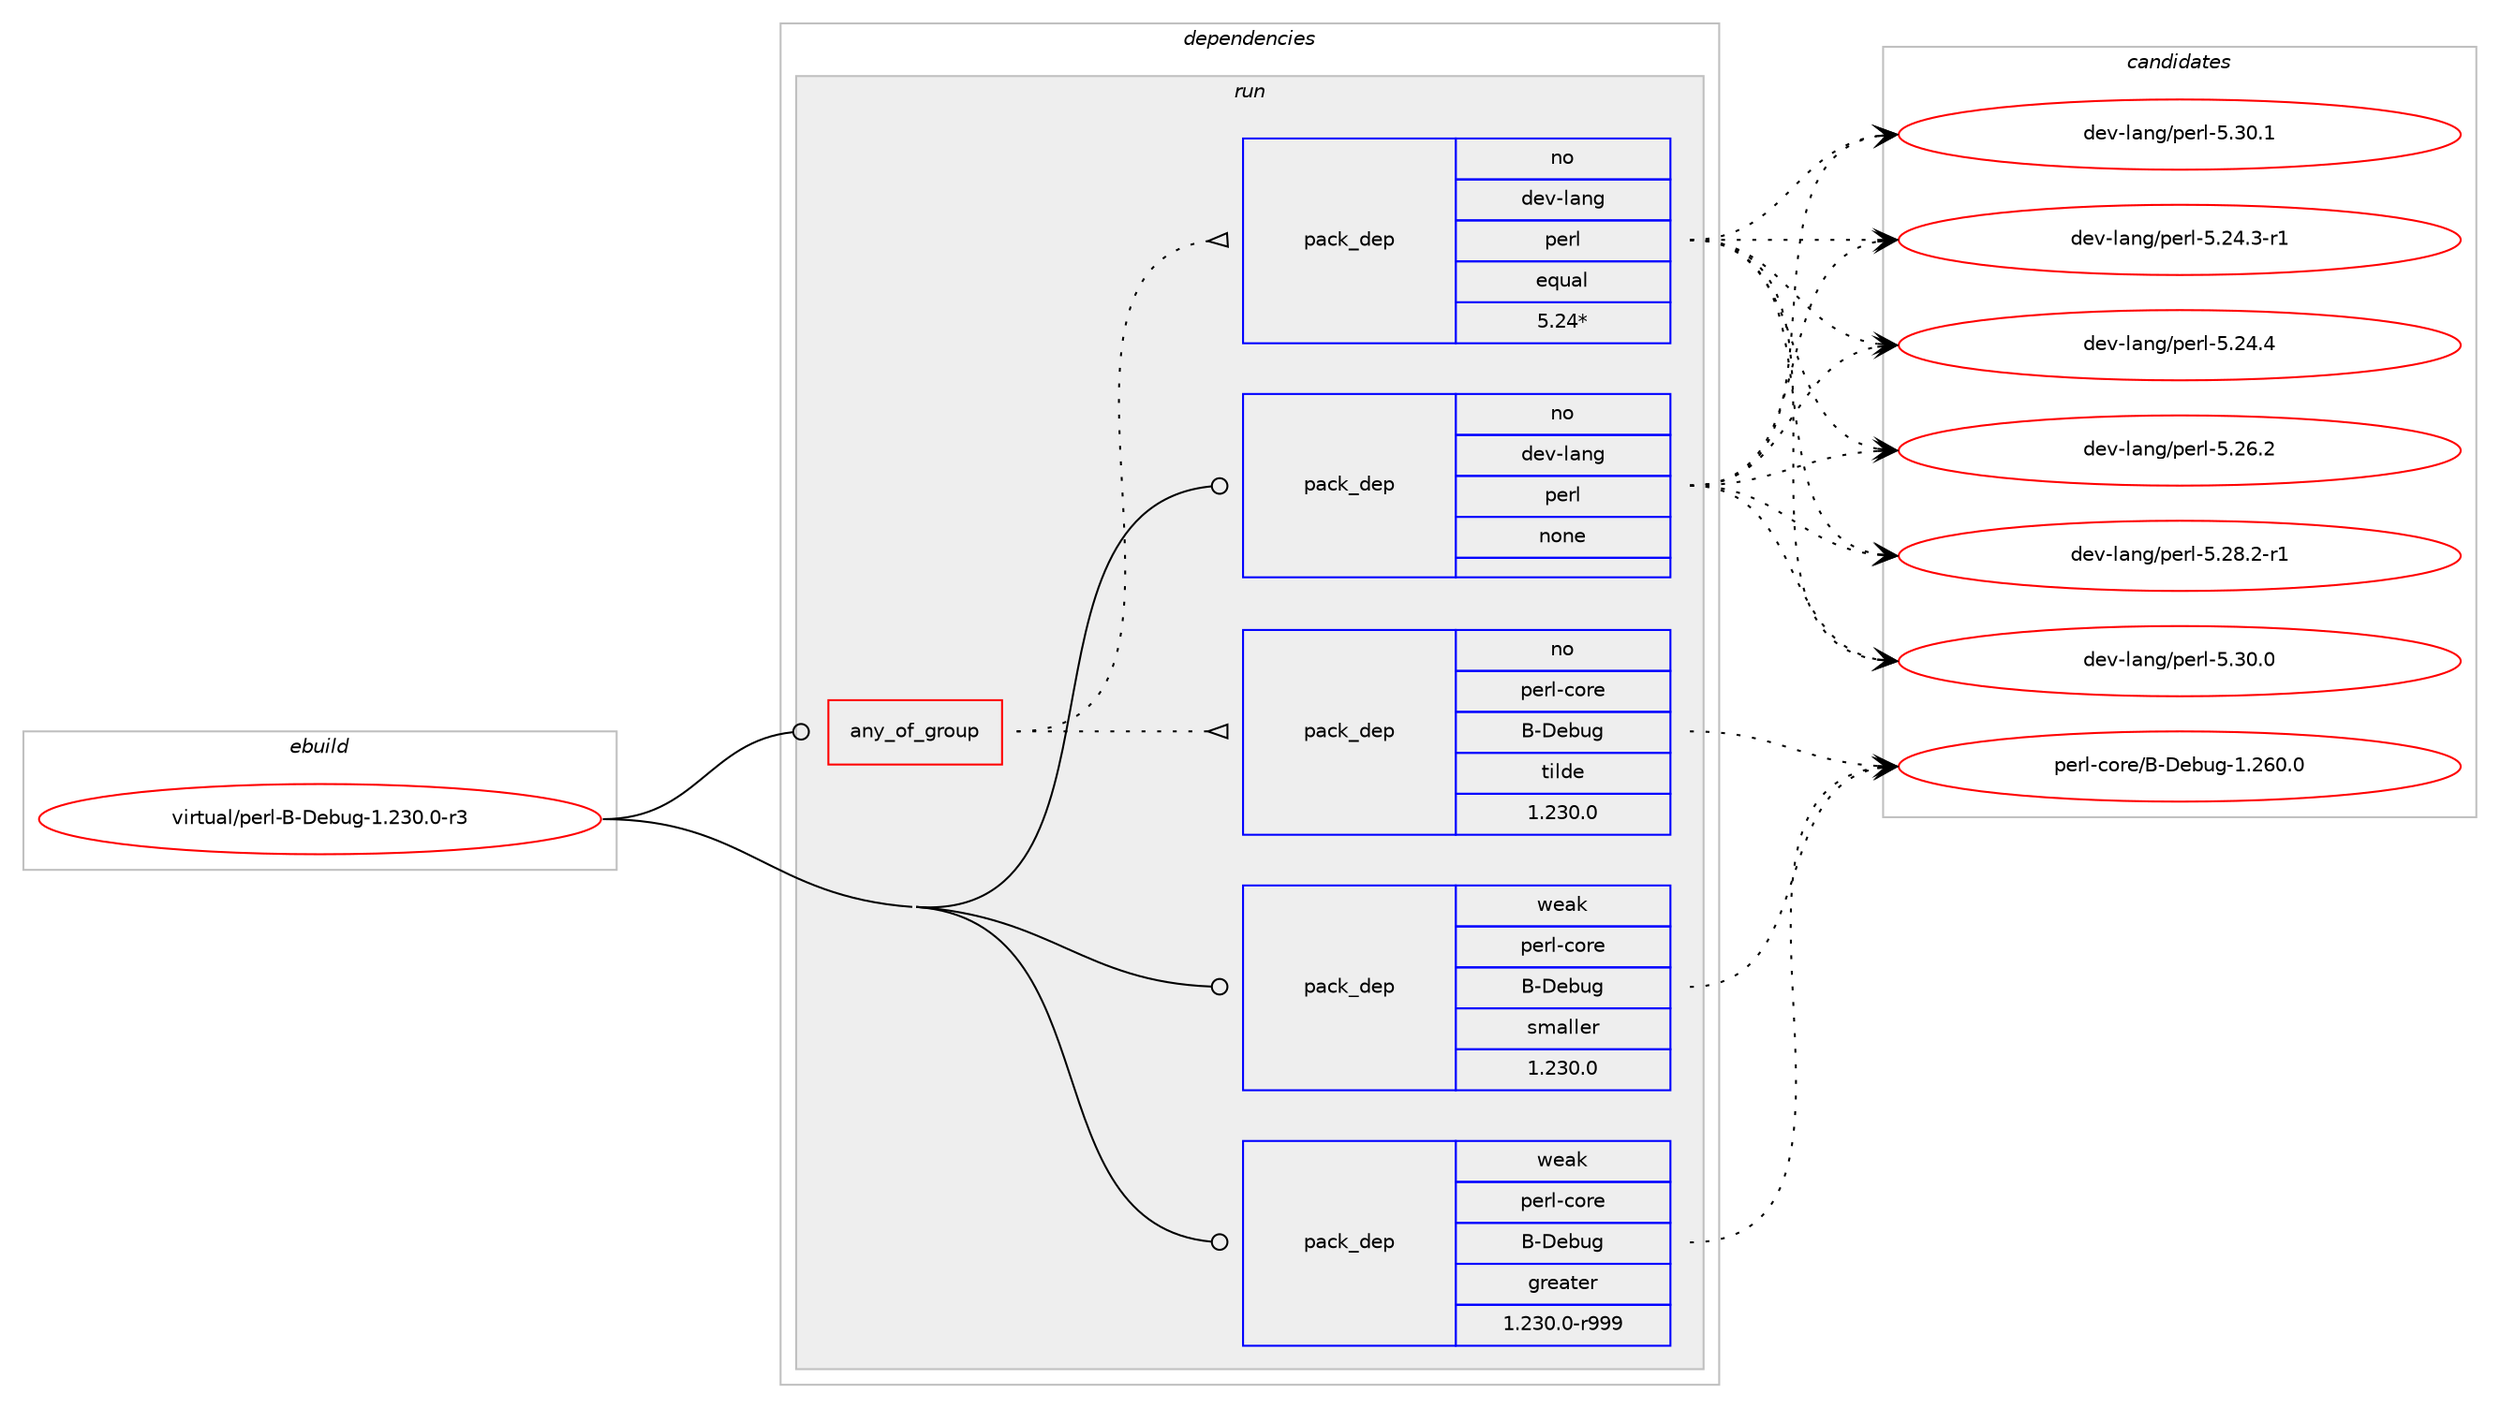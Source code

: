 digraph prolog {

# *************
# Graph options
# *************

newrank=true;
concentrate=true;
compound=true;
graph [rankdir=LR,fontname=Helvetica,fontsize=10,ranksep=1.5];#, ranksep=2.5, nodesep=0.2];
edge  [arrowhead=vee];
node  [fontname=Helvetica,fontsize=10];

# **********
# The ebuild
# **********

subgraph cluster_leftcol {
color=gray;
rank=same;
label=<<i>ebuild</i>>;
id [label="virtual/perl-B-Debug-1.230.0-r3", color=red, width=4, href="../virtual/perl-B-Debug-1.230.0-r3.svg"];
}

# ****************
# The dependencies
# ****************

subgraph cluster_midcol {
color=gray;
label=<<i>dependencies</i>>;
subgraph cluster_compile {
fillcolor="#eeeeee";
style=filled;
label=<<i>compile</i>>;
}
subgraph cluster_compileandrun {
fillcolor="#eeeeee";
style=filled;
label=<<i>compile and run</i>>;
}
subgraph cluster_run {
fillcolor="#eeeeee";
style=filled;
label=<<i>run</i>>;
subgraph any15391 {
dependency900728 [label=<<TABLE BORDER="0" CELLBORDER="1" CELLSPACING="0" CELLPADDING="4"><TR><TD CELLPADDING="10">any_of_group</TD></TR></TABLE>>, shape=none, color=red];subgraph pack668386 {
dependency900729 [label=<<TABLE BORDER="0" CELLBORDER="1" CELLSPACING="0" CELLPADDING="4" WIDTH="220"><TR><TD ROWSPAN="6" CELLPADDING="30">pack_dep</TD></TR><TR><TD WIDTH="110">no</TD></TR><TR><TD>dev-lang</TD></TR><TR><TD>perl</TD></TR><TR><TD>equal</TD></TR><TR><TD>5.24*</TD></TR></TABLE>>, shape=none, color=blue];
}
dependency900728:e -> dependency900729:w [weight=20,style="dotted",arrowhead="oinv"];
subgraph pack668387 {
dependency900730 [label=<<TABLE BORDER="0" CELLBORDER="1" CELLSPACING="0" CELLPADDING="4" WIDTH="220"><TR><TD ROWSPAN="6" CELLPADDING="30">pack_dep</TD></TR><TR><TD WIDTH="110">no</TD></TR><TR><TD>perl-core</TD></TR><TR><TD>B-Debug</TD></TR><TR><TD>tilde</TD></TR><TR><TD>1.230.0</TD></TR></TABLE>>, shape=none, color=blue];
}
dependency900728:e -> dependency900730:w [weight=20,style="dotted",arrowhead="oinv"];
}
id:e -> dependency900728:w [weight=20,style="solid",arrowhead="odot"];
subgraph pack668388 {
dependency900731 [label=<<TABLE BORDER="0" CELLBORDER="1" CELLSPACING="0" CELLPADDING="4" WIDTH="220"><TR><TD ROWSPAN="6" CELLPADDING="30">pack_dep</TD></TR><TR><TD WIDTH="110">no</TD></TR><TR><TD>dev-lang</TD></TR><TR><TD>perl</TD></TR><TR><TD>none</TD></TR><TR><TD></TD></TR></TABLE>>, shape=none, color=blue];
}
id:e -> dependency900731:w [weight=20,style="solid",arrowhead="odot"];
subgraph pack668389 {
dependency900732 [label=<<TABLE BORDER="0" CELLBORDER="1" CELLSPACING="0" CELLPADDING="4" WIDTH="220"><TR><TD ROWSPAN="6" CELLPADDING="30">pack_dep</TD></TR><TR><TD WIDTH="110">weak</TD></TR><TR><TD>perl-core</TD></TR><TR><TD>B-Debug</TD></TR><TR><TD>greater</TD></TR><TR><TD>1.230.0-r999</TD></TR></TABLE>>, shape=none, color=blue];
}
id:e -> dependency900732:w [weight=20,style="solid",arrowhead="odot"];
subgraph pack668390 {
dependency900733 [label=<<TABLE BORDER="0" CELLBORDER="1" CELLSPACING="0" CELLPADDING="4" WIDTH="220"><TR><TD ROWSPAN="6" CELLPADDING="30">pack_dep</TD></TR><TR><TD WIDTH="110">weak</TD></TR><TR><TD>perl-core</TD></TR><TR><TD>B-Debug</TD></TR><TR><TD>smaller</TD></TR><TR><TD>1.230.0</TD></TR></TABLE>>, shape=none, color=blue];
}
id:e -> dependency900733:w [weight=20,style="solid",arrowhead="odot"];
}
}

# **************
# The candidates
# **************

subgraph cluster_choices {
rank=same;
color=gray;
label=<<i>candidates</i>>;

subgraph choice668386 {
color=black;
nodesep=1;
choice100101118451089711010347112101114108455346505246514511449 [label="dev-lang/perl-5.24.3-r1", color=red, width=4,href="../dev-lang/perl-5.24.3-r1.svg"];
choice10010111845108971101034711210111410845534650524652 [label="dev-lang/perl-5.24.4", color=red, width=4,href="../dev-lang/perl-5.24.4.svg"];
choice10010111845108971101034711210111410845534650544650 [label="dev-lang/perl-5.26.2", color=red, width=4,href="../dev-lang/perl-5.26.2.svg"];
choice100101118451089711010347112101114108455346505646504511449 [label="dev-lang/perl-5.28.2-r1", color=red, width=4,href="../dev-lang/perl-5.28.2-r1.svg"];
choice10010111845108971101034711210111410845534651484648 [label="dev-lang/perl-5.30.0", color=red, width=4,href="../dev-lang/perl-5.30.0.svg"];
choice10010111845108971101034711210111410845534651484649 [label="dev-lang/perl-5.30.1", color=red, width=4,href="../dev-lang/perl-5.30.1.svg"];
dependency900729:e -> choice100101118451089711010347112101114108455346505246514511449:w [style=dotted,weight="100"];
dependency900729:e -> choice10010111845108971101034711210111410845534650524652:w [style=dotted,weight="100"];
dependency900729:e -> choice10010111845108971101034711210111410845534650544650:w [style=dotted,weight="100"];
dependency900729:e -> choice100101118451089711010347112101114108455346505646504511449:w [style=dotted,weight="100"];
dependency900729:e -> choice10010111845108971101034711210111410845534651484648:w [style=dotted,weight="100"];
dependency900729:e -> choice10010111845108971101034711210111410845534651484649:w [style=dotted,weight="100"];
}
subgraph choice668387 {
color=black;
nodesep=1;
choice112101114108459911111410147664568101981171034549465054484648 [label="perl-core/B-Debug-1.260.0", color=red, width=4,href="../perl-core/B-Debug-1.260.0.svg"];
dependency900730:e -> choice112101114108459911111410147664568101981171034549465054484648:w [style=dotted,weight="100"];
}
subgraph choice668388 {
color=black;
nodesep=1;
choice100101118451089711010347112101114108455346505246514511449 [label="dev-lang/perl-5.24.3-r1", color=red, width=4,href="../dev-lang/perl-5.24.3-r1.svg"];
choice10010111845108971101034711210111410845534650524652 [label="dev-lang/perl-5.24.4", color=red, width=4,href="../dev-lang/perl-5.24.4.svg"];
choice10010111845108971101034711210111410845534650544650 [label="dev-lang/perl-5.26.2", color=red, width=4,href="../dev-lang/perl-5.26.2.svg"];
choice100101118451089711010347112101114108455346505646504511449 [label="dev-lang/perl-5.28.2-r1", color=red, width=4,href="../dev-lang/perl-5.28.2-r1.svg"];
choice10010111845108971101034711210111410845534651484648 [label="dev-lang/perl-5.30.0", color=red, width=4,href="../dev-lang/perl-5.30.0.svg"];
choice10010111845108971101034711210111410845534651484649 [label="dev-lang/perl-5.30.1", color=red, width=4,href="../dev-lang/perl-5.30.1.svg"];
dependency900731:e -> choice100101118451089711010347112101114108455346505246514511449:w [style=dotted,weight="100"];
dependency900731:e -> choice10010111845108971101034711210111410845534650524652:w [style=dotted,weight="100"];
dependency900731:e -> choice10010111845108971101034711210111410845534650544650:w [style=dotted,weight="100"];
dependency900731:e -> choice100101118451089711010347112101114108455346505646504511449:w [style=dotted,weight="100"];
dependency900731:e -> choice10010111845108971101034711210111410845534651484648:w [style=dotted,weight="100"];
dependency900731:e -> choice10010111845108971101034711210111410845534651484649:w [style=dotted,weight="100"];
}
subgraph choice668389 {
color=black;
nodesep=1;
choice112101114108459911111410147664568101981171034549465054484648 [label="perl-core/B-Debug-1.260.0", color=red, width=4,href="../perl-core/B-Debug-1.260.0.svg"];
dependency900732:e -> choice112101114108459911111410147664568101981171034549465054484648:w [style=dotted,weight="100"];
}
subgraph choice668390 {
color=black;
nodesep=1;
choice112101114108459911111410147664568101981171034549465054484648 [label="perl-core/B-Debug-1.260.0", color=red, width=4,href="../perl-core/B-Debug-1.260.0.svg"];
dependency900733:e -> choice112101114108459911111410147664568101981171034549465054484648:w [style=dotted,weight="100"];
}
}

}

